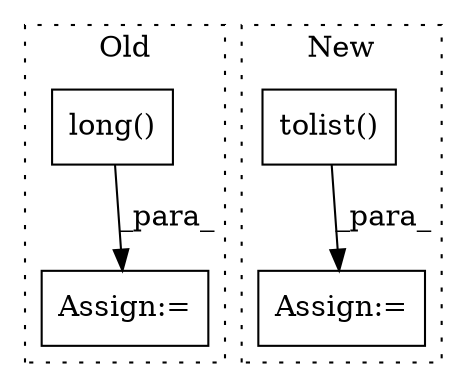 digraph G {
subgraph cluster0 {
1 [label="long()" a="75" s="12638" l="37" shape="box"];
4 [label="Assign:=" a="68" s="12635" l="3" shape="box"];
label = "Old";
style="dotted";
}
subgraph cluster1 {
2 [label="tolist()" a="75" s="12686" l="28" shape="box"];
3 [label="Assign:=" a="68" s="12683" l="3" shape="box"];
label = "New";
style="dotted";
}
1 -> 4 [label="_para_"];
2 -> 3 [label="_para_"];
}